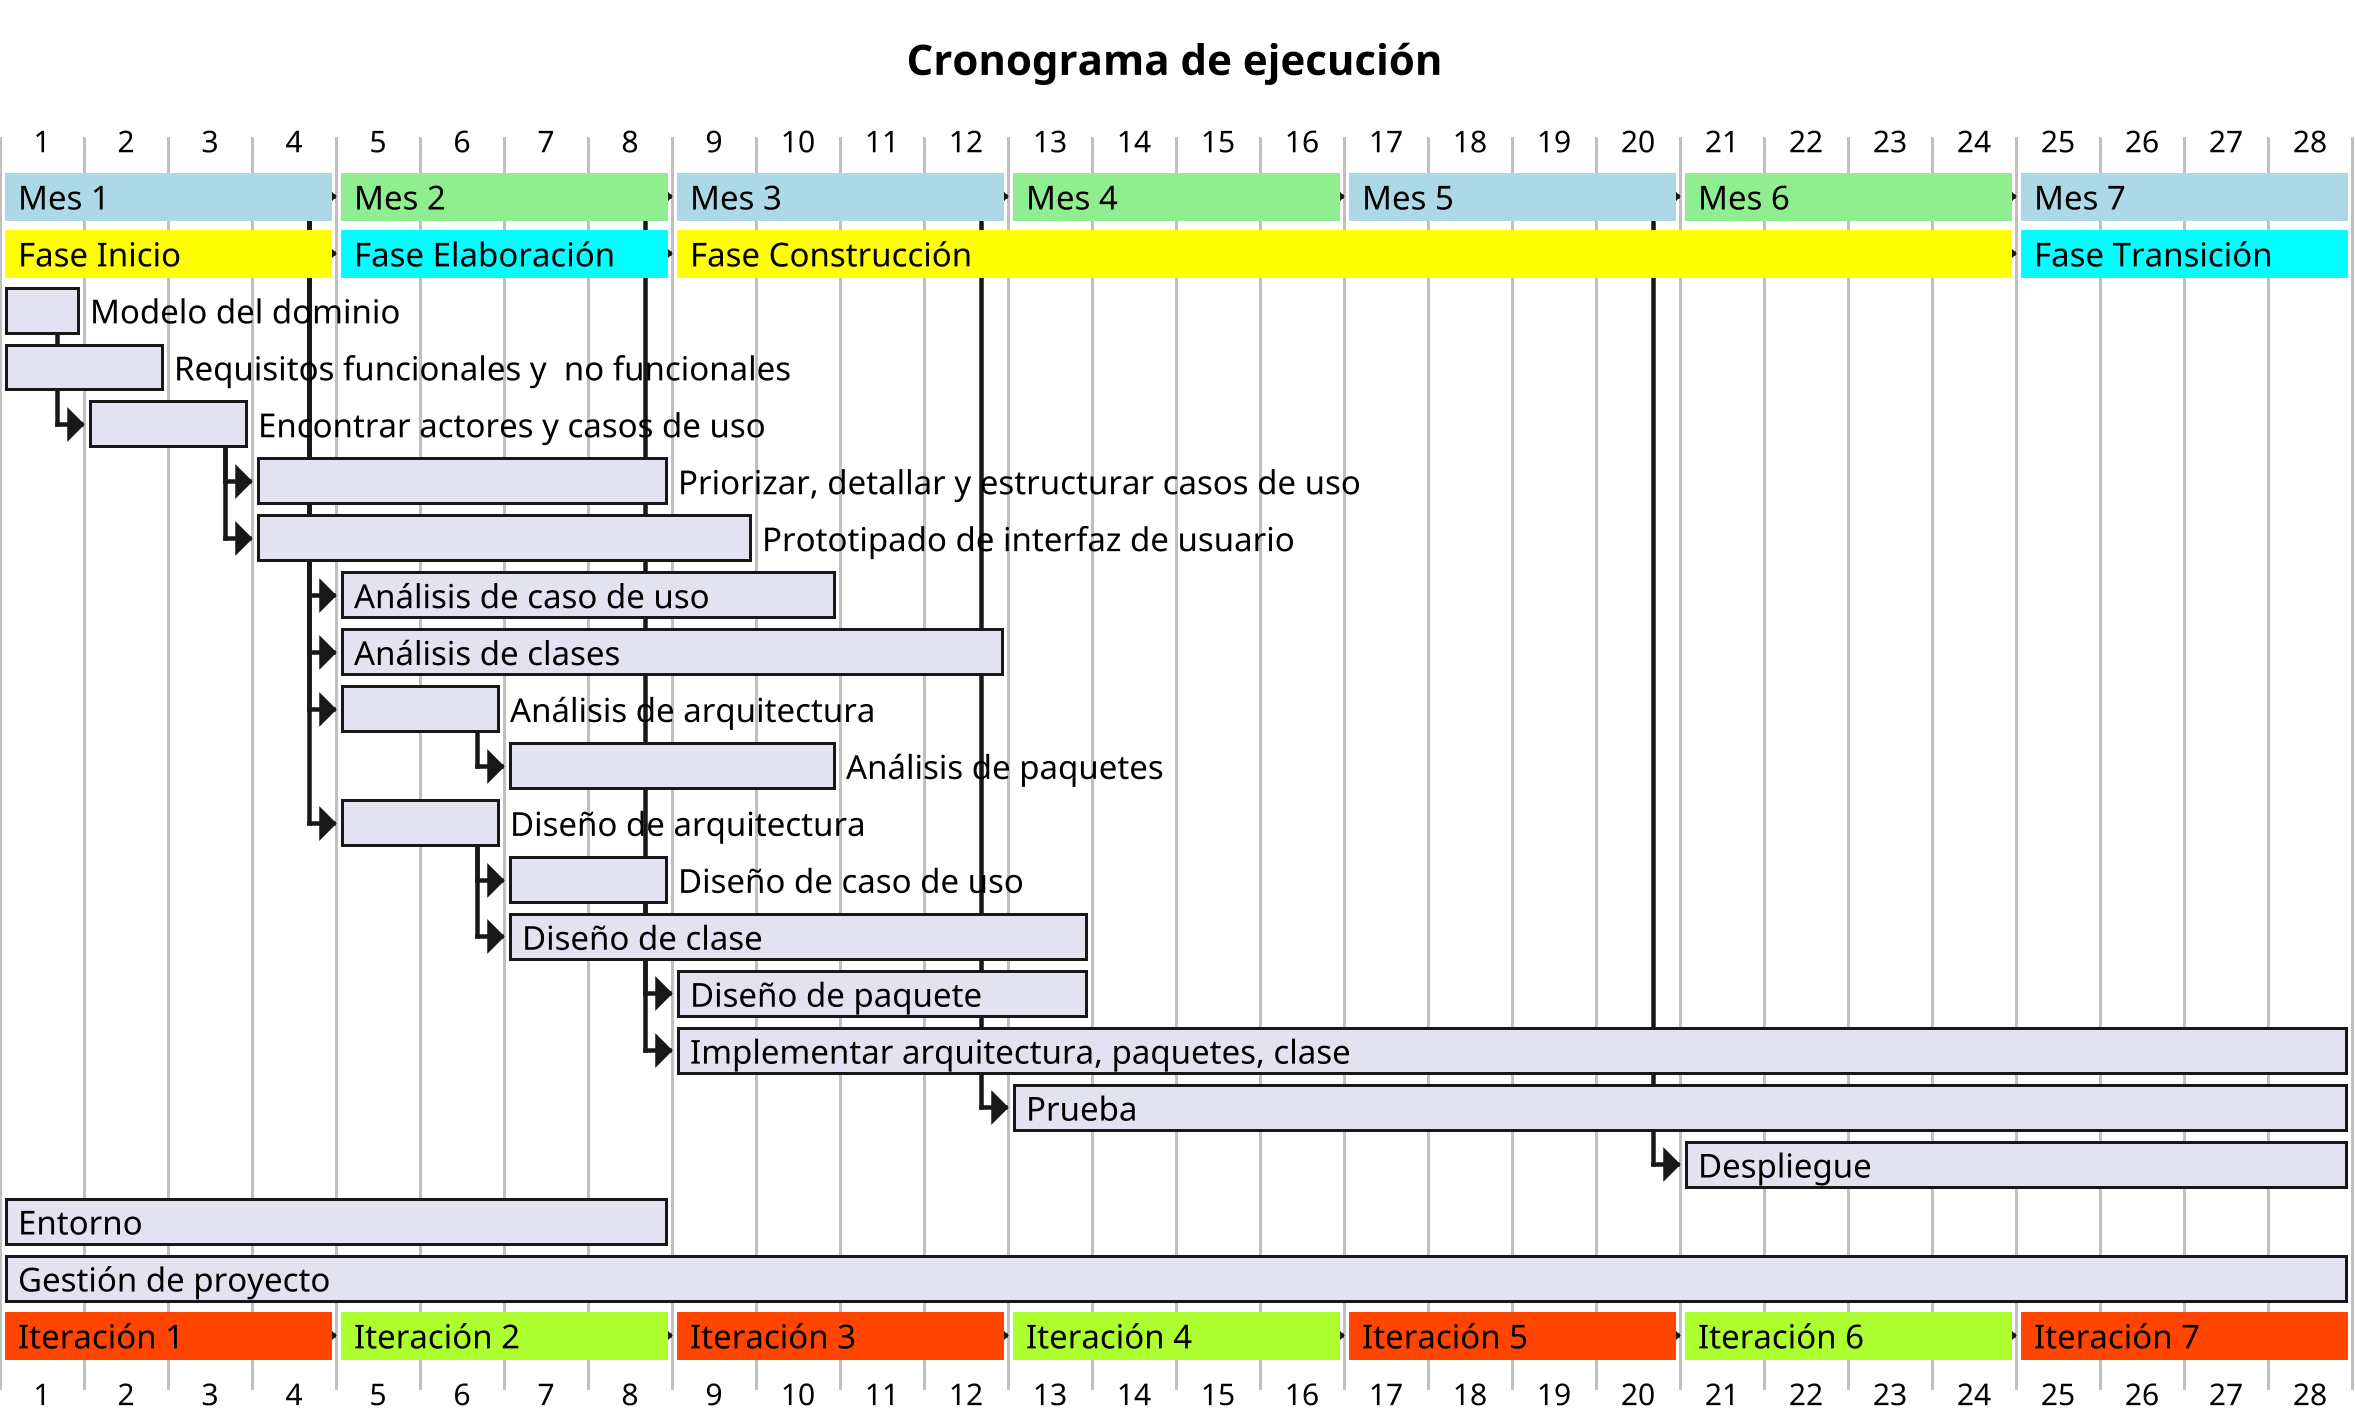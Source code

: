 @startgantt
'skinparam BackgroundColor transparent
scale 3
title Cronograma de ejecución
printscale weekly

[Mes 1] lasts 4 weeks
[Mes 1] is colored in Lightblue
[Mes 2] starts at [Mes 1]'s end and lasts 4 weeks
[Mes 2] is colored in Lightgreen
[Mes 3] starts at [Mes 2]'s end and lasts 4 weeks
[Mes 3] is colored in Lightblue
[Mes 4] starts at [Mes 3]'s end and lasts 4 weeks
[Mes 4] is colored in Lightgreen
[Mes 5] starts at [Mes 4]'s end and lasts 4 weeks
[Mes 5] is colored in Lightblue
[Mes 6] starts at [Mes 5]'s end and lasts 4 weeks
[Mes 6] is colored in Lightgreen
[Mes 7] starts at [Mes 6]'s end and lasts 4 weeks
[Mes 7] is colored in Lightblue

[Mes 1] displays on same row as [Mes 2]
[Mes 2] displays on same row as [Mes 3]
[Mes 3] displays on same row as [Mes 4]
[Mes 4] displays on same row as [Mes 5]
[Mes 5] displays on same row as [Mes 6]
[Mes 6] displays on same row as [Mes 7]


[Fase Inicio] lasts 4 weeks
[Fase Inicio] is colored in yellow
[Fase Elaboración] starts at [Fase Inicio]'s end and lasts 4 weeks
[Fase Elaboración] is colored in cyan
[Fase Construcción] starts at [Fase Elaboración]'s end and lasts 16 weeks
[Fase Construcción] is colored in yellow
[Fase Transición] starts at [Fase Construcción]'s end and lasts 4 weeks
[Fase Transición] is colored in cyan

[Fase Inicio] displays on same row as [Fase Elaboración]
[Fase Elaboración] displays on same row as [Fase Construcción]
[Fase Construcción] displays on same row as [Fase Transición]





[Modelo del dominio] lasts 1 week
[Requisitos funcionales y  no funcionales] lasts 2 weeks
[Encontrar actores y casos de uso] starts at [Modelo del dominio]'s end and lasts 2 weeks
[Priorizar, detallar y estructurar casos de uso] starts at [Encontrar actores y casos de uso]'s end and lasts 5 weeks
[Prototipado de interfaz de usuario] starts at [Encontrar actores y casos de uso]'s end and lasts 6 weeks


[Análisis de caso de uso] starts at [Mes 1]'s end and lasts 6 week
[Análisis de clases] starts at [Mes 1]'s end and lasts 8 week
[Análisis de arquitectura] starts at [Mes 1]'s end and lasts 2 week
then [Análisis de paquetes] lasts 4 week


[Diseño de arquitectura] starts at [Mes 1]'s end and lasts 2 weeks
then [Diseño de caso de uso] lasts 2 week
[Diseño de clase] starts at [Diseño de arquitectura]'s end and lasts 7 weeks
[Diseño de paquete] starts at [Diseño de caso de uso]'s end and lasts 5 weeks


[Implementar arquitectura, paquetes, clase] starts at [Mes 2]'s end and lasts 20 week
[Prueba] starts at [Mes 3]'s end and lasts 16 week
[Despliegue] starts at [Mes 5]'s end and lasts 8 week


[Entorno] lasts 8 weeks
[Gestión de proyecto] lasts 28 weeks








'##############################

[Iteración 1] lasts 4 weeks
[Iteración 1] is colored in orangered
[Iteración 2] starts at [Iteración 1]'s end and lasts 4 weeks
[Iteración 2] is colored in greenyellow
[Iteración 3] starts at [Iteración 2]'s end and lasts 4 weeks
[Iteración 3] is colored in orangered
[Iteración 4] starts at [Iteración 3]'s end and lasts 4 weeks
[Iteración 4] is colored in greenyellow
[Iteración 5] starts at [Iteración 4]'s end and lasts 4 weeks
[Iteración 5] is colored in orangered
[Iteración 6] starts at [Iteración 5]'s end and lasts 4 weeks
[Iteración 6] is colored in greenyellow
[Iteración 7] starts at [Iteración 6]'s end and lasts 4 weeks
[Iteración 7] is colored in orangered

[Iteración 1] displays on same row as [Iteración 2]
[Iteración 2] displays on same row as [Iteración 3]
[Iteración 3] displays on same row as [Iteración 4]
[Iteración 4] displays on same row as [Iteración 5]
[Iteración 5] displays on same row as [Iteración 6]
[Iteración 6] displays on same row as [Iteración 7]

@endgantt
